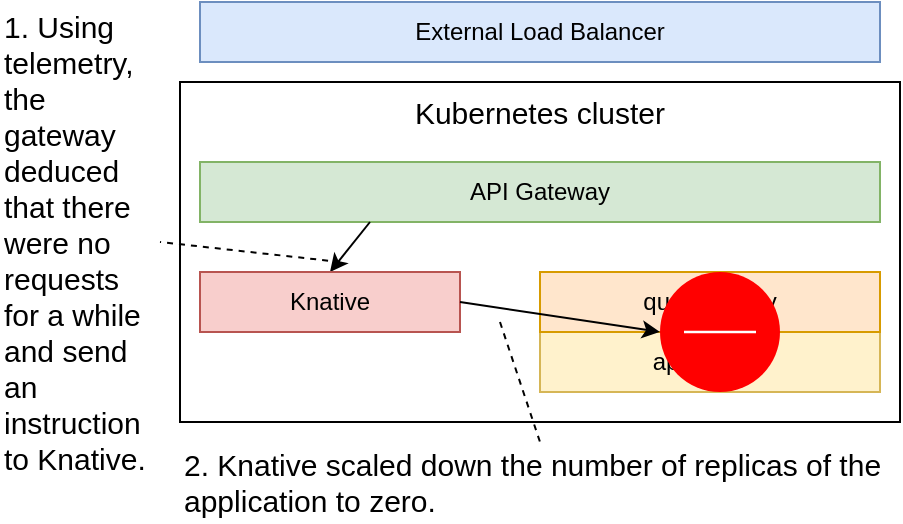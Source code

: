 <mxfile pages="1" version="11.2.3" type="device"><diagram id="KRm0tt6z543xYg5zOcwD" name="Page-1"><mxGraphModel dx="1147" dy="724" grid="1" gridSize="10" guides="1" tooltips="1" connect="1" arrows="1" fold="1" page="1" pageScale="1" pageWidth="850" pageHeight="1100" math="0" shadow="0"><root><mxCell id="0"/><mxCell id="1" parent="0"/><mxCell id="rLweVuyjbfKoWELMfHHj-5" value="Kubernetes cluster" style="rounded=0;whiteSpace=wrap;html=1;verticalAlign=top;fontSize=15;" parent="1" vertex="1"><mxGeometry x="280" y="190" width="360" height="170" as="geometry"/></mxCell><mxCell id="rLweVuyjbfKoWELMfHHj-1" value="API Gateway" style="rounded=0;whiteSpace=wrap;html=1;fillColor=#d5e8d4;strokeColor=#82b366;" parent="1" vertex="1"><mxGeometry x="290" y="230" width="340" height="30" as="geometry"/></mxCell><mxCell id="rLweVuyjbfKoWELMfHHj-6" value="External Load Balancer" style="rounded=0;whiteSpace=wrap;html=1;fillColor=#dae8fc;strokeColor=#6c8ebf;" parent="1" vertex="1"><mxGeometry x="290" y="150" width="340" height="30" as="geometry"/></mxCell><mxCell id="rLweVuyjbfKoWELMfHHj-10" value="" style="group;fillColor=#ffe6cc;strokeColor=#d79b00;" parent="1" vertex="1" connectable="0"><mxGeometry x="460" y="285" width="170" height="60" as="geometry"/></mxCell><mxCell id="rLweVuyjbfKoWELMfHHj-8" value="application" style="rounded=0;whiteSpace=wrap;html=1;fillColor=#fff2cc;strokeColor=#d6b656;" parent="rLweVuyjbfKoWELMfHHj-10" vertex="1"><mxGeometry y="30" width="170" height="30" as="geometry"/></mxCell><mxCell id="rLweVuyjbfKoWELMfHHj-9" value="queue-proxy" style="rounded=0;whiteSpace=wrap;html=1;fillColor=#ffe6cc;strokeColor=#d79b00;" parent="rLweVuyjbfKoWELMfHHj-10" vertex="1"><mxGeometry width="170" height="30" as="geometry"/></mxCell><mxCell id="rLweVuyjbfKoWELMfHHj-26" value="" style="html=1;verticalLabelPosition=bottom;labelBackgroundColor=#ffffff;verticalAlign=top;shadow=0;dashed=0;strokeWidth=2;shape=mxgraph.ios7.misc.delete;fillColor=#ff0000;strokeColor=#ffffff;fontSize=15;align=left;" parent="rLweVuyjbfKoWELMfHHj-10" vertex="1"><mxGeometry x="60" width="60" height="60" as="geometry"/></mxCell><mxCell id="rLweVuyjbfKoWELMfHHj-11" value="" style="endArrow=classic;html=1;fontSize=15;exitX=0.25;exitY=1;exitDx=0;exitDy=0;entryX=0.5;entryY=0;entryDx=0;entryDy=0;" parent="1" source="rLweVuyjbfKoWELMfHHj-1" target="rLweVuyjbfKoWELMfHHj-22" edge="1"><mxGeometry width="50" height="50" relative="1" as="geometry"><mxPoint x="460" y="330" as="sourcePoint"/><mxPoint x="510" y="280" as="targetPoint"/></mxGeometry></mxCell><mxCell id="rLweVuyjbfKoWELMfHHj-12" value="1. Using telemetry, the gateway deduced that there were no requests for a while and send an instruction to Knative." style="text;html=1;strokeColor=none;fillColor=none;align=left;verticalAlign=middle;whiteSpace=wrap;rounded=0;fontSize=15;" parent="1" vertex="1"><mxGeometry x="190" y="150" width="80" height="240" as="geometry"/></mxCell><mxCell id="rLweVuyjbfKoWELMfHHj-22" value="Knative" style="rounded=0;whiteSpace=wrap;html=1;fillColor=#f8cecc;strokeColor=#b85450;" parent="1" vertex="1"><mxGeometry x="290" y="285" width="130" height="30" as="geometry"/></mxCell><mxCell id="rLweVuyjbfKoWELMfHHj-28" value="" style="endArrow=classic;html=1;fontSize=15;exitX=1;exitY=0.5;exitDx=0;exitDy=0;entryX=0;entryY=0.5;entryDx=0;entryDy=0;entryPerimeter=0;" parent="1" source="rLweVuyjbfKoWELMfHHj-22" target="rLweVuyjbfKoWELMfHHj-26" edge="1"><mxGeometry width="50" height="50" relative="1" as="geometry"><mxPoint x="385.0" y="270" as="sourcePoint"/><mxPoint x="365" y="295" as="targetPoint"/></mxGeometry></mxCell><mxCell id="rLweVuyjbfKoWELMfHHj-29" value="" style="endArrow=none;dashed=1;html=1;fontSize=15;entryX=1;entryY=0.5;entryDx=0;entryDy=0;" parent="1" target="rLweVuyjbfKoWELMfHHj-12" edge="1"><mxGeometry width="50" height="50" relative="1" as="geometry"><mxPoint x="360" y="280" as="sourcePoint"/><mxPoint x="140" y="190" as="targetPoint"/></mxGeometry></mxCell><mxCell id="rLweVuyjbfKoWELMfHHj-30" value="2. Knative scaled down the number of replicas of the application to zero." style="text;html=1;strokeColor=none;fillColor=none;align=left;verticalAlign=middle;whiteSpace=wrap;rounded=0;fontSize=15;" parent="1" vertex="1"><mxGeometry x="280" y="370" width="360" height="40" as="geometry"/></mxCell><mxCell id="rLweVuyjbfKoWELMfHHj-31" value="" style="endArrow=none;dashed=1;html=1;fontSize=15;entryX=0.5;entryY=0;entryDx=0;entryDy=0;" parent="1" target="rLweVuyjbfKoWELMfHHj-30" edge="1"><mxGeometry width="50" height="50" relative="1" as="geometry"><mxPoint x="440" y="310" as="sourcePoint"/><mxPoint x="280" y="265" as="targetPoint"/></mxGeometry></mxCell></root></mxGraphModel></diagram></mxfile>